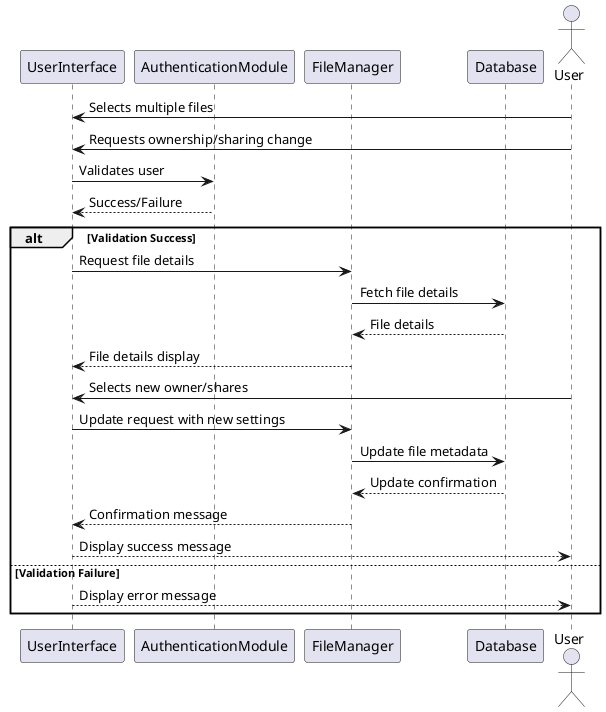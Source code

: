 @startuml
participant UserInterface as UI
participant AuthenticationModule as Auth
participant FileManager as FM
participant Database as DB
actor User

User -> UI : Selects multiple files
User -> UI : Requests ownership/sharing change
UI -> Auth : Validates user
Auth --> UI : Success/Failure
alt Validation Success
    UI -> FM : Request file details
    FM -> DB : Fetch file details
    DB --> FM : File details
    FM --> UI : File details display
    User -> UI : Selects new owner/shares
    UI -> FM : Update request with new settings
    FM -> DB : Update file metadata
    DB --> FM : Update confirmation
    FM --> UI : Confirmation message
    UI --> User : Display success message
else Validation Failure
    UI --> User : Display error message
end
@enduml